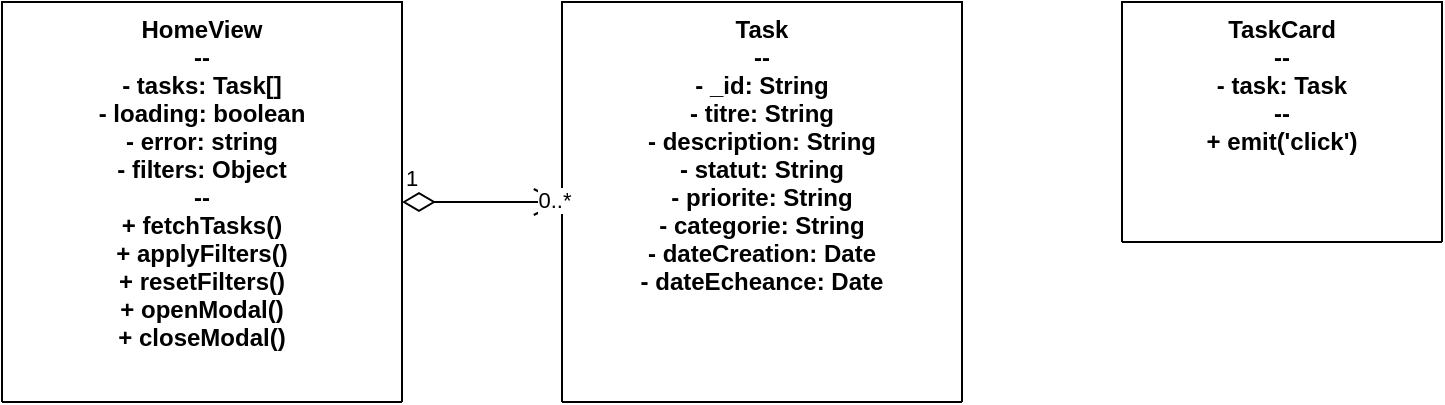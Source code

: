<mxfile>
    <diagram id="class-diagram" name="Diagramme de Classes">
        <mxGraphModel>
            <root>
                <mxCell id="0"/>
                <mxCell id="1" parent="0"/>
                
                <!-- Classe Task -->
                <mxCell id="2" value="Task&#10;--&#10;- _id: String&#10;- titre: String&#10;- description: String&#10;- statut: String&#10;- priorite: String&#10;- categorie: String&#10;- dateCreation: Date&#10;- dateEcheance: Date" style="swimlane;fontStyle=1;align=center;verticalAlign=top;childLayout=stackLayout;horizontal=1;startSize=200;horizontalStack=0;resizeParent=1;resizeParentMax=0;resizeLast=0;collapsible=1;marginBottom=0;" vertex="1" parent="1">
                    <mxGeometry x="320" y="40" width="200" height="200" as="geometry"/>
                </mxCell>

                <!-- Composant HomeView -->
                <mxCell id="3" value="HomeView&#10;--&#10;- tasks: Task[]&#10;- loading: boolean&#10;- error: string&#10;- filters: Object&#10;--&#10;+ fetchTasks()&#10;+ applyFilters()&#10;+ resetFilters()&#10;+ openModal()&#10;+ closeModal()" style="swimlane;fontStyle=1;align=center;verticalAlign=top;childLayout=stackLayout;horizontal=1;startSize=200;horizontalStack=0;resizeParent=1;resizeParentMax=0;resizeLast=0;collapsible=1;marginBottom=0;" vertex="1" parent="1">
                    <mxGeometry x="40" y="40" width="200" height="200" as="geometry"/>
                </mxCell>

                <!-- Composant TaskCard -->
                <mxCell id="4" value="TaskCard&#10;--&#10;- task: Task&#10;--&#10;+ emit('click')" style="swimlane;fontStyle=1;align=center;verticalAlign=top;childLayout=stackLayout;horizontal=1;startSize=120;horizontalStack=0;resizeParent=1;resizeParentMax=0;resizeLast=0;collapsible=1;marginBottom=0;" vertex="1" parent="1">
                    <mxGeometry x="600" y="40" width="160" height="120" as="geometry"/>
                </mxCell>

                <!-- Relations -->
                <mxCell id="5" value="1" style="endArrow=open;html=1;endSize=12;startArrow=diamondThin;startSize=14;startFill=0;edgeStyle=orthogonalEdgeStyle;align=left;verticalAlign=bottom;" edge="1" parent="1" source="3" target="2">
                    <mxGeometry x="-1" y="3" relative="1" as="geometry"/>
                </mxCell>
                <mxCell id="6" value="0..*" style="edgeLabel;html=1;align=center;verticalAlign=middle;resizable=0;points=[];" vertex="1" connectable="0" parent="5">
                    <mxGeometry x="0.9" y="1" relative="1" as="geometry">
                        <mxPoint as="offset"/>
                    </mxGeometry>
                </mxCell>
            </root>
        </mxGraphModel>
    </diagram>
</mxfile>
